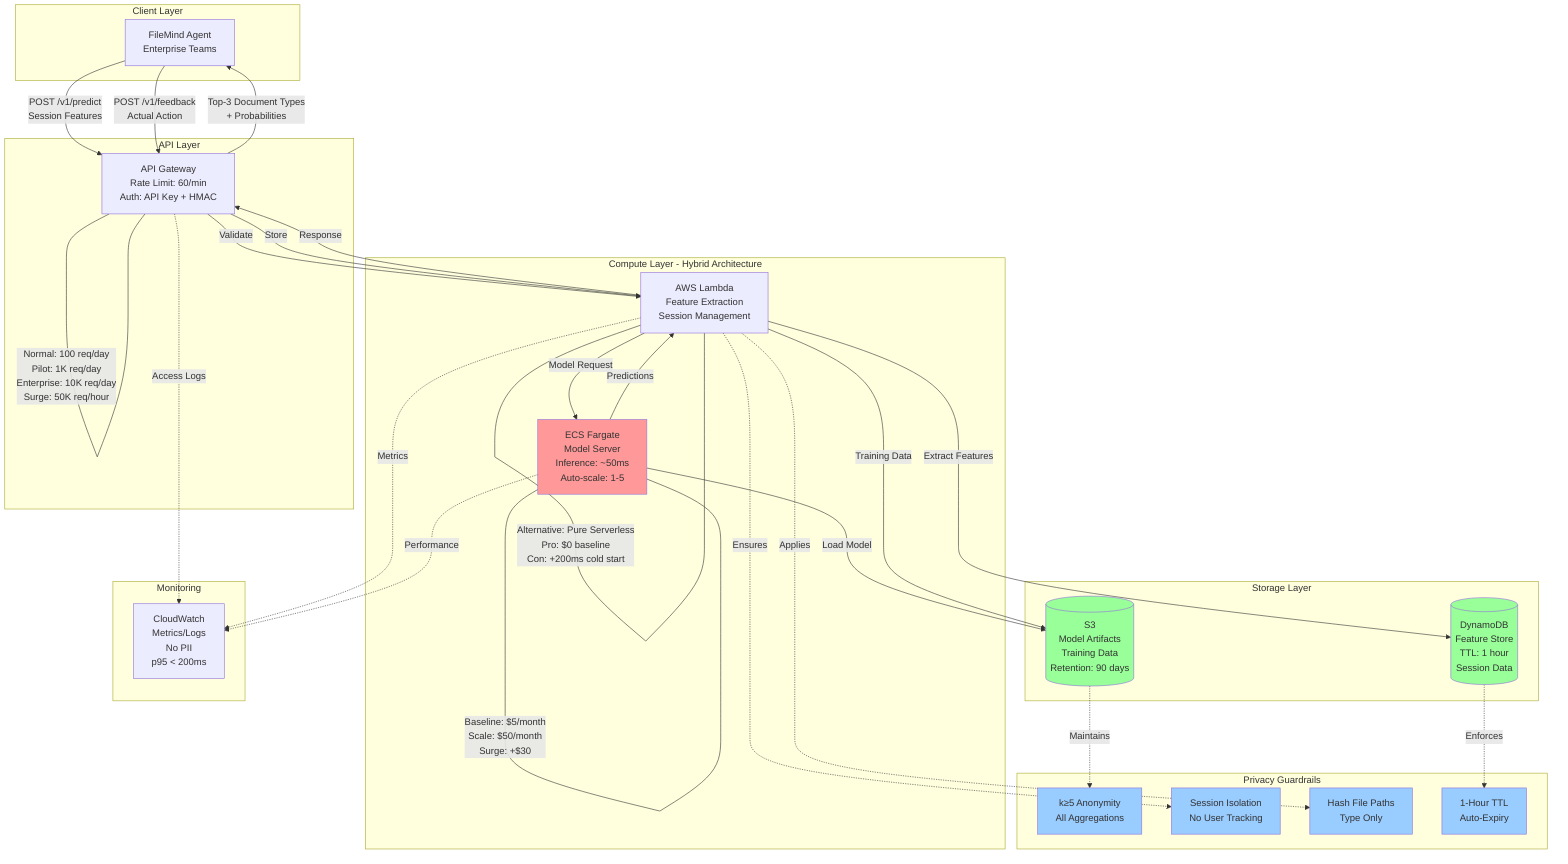 flowchart TB
    subgraph "Client Layer"
        FM[FileMind Agent<br/>Enterprise Teams]
    end

    subgraph "API Layer"
        Gateway[API Gateway<br/>Rate Limit: 60/min<br/>Auth: API Key + HMAC]
    end

    subgraph "Compute Layer - Hybrid Architecture"
        Lambda[AWS Lambda<br/>Feature Extraction<br/>Session Management]
        Fargate[ECS Fargate<br/>Model Server<br/>Inference: ~50ms<br/>Auto-scale: 1-5]
    end

    subgraph "Storage Layer"
        DynamoDB[(DynamoDB<br/>Feature Store<br/>TTL: 1 hour<br/>Session Data)]
        S3[(S3<br/>Model Artifacts<br/>Training Data<br/>Retention: 90 days)]
    end

    subgraph "Monitoring"
        CW[CloudWatch<br/>Metrics/Logs<br/>No PII<br/>p95 < 200ms]
    end

    subgraph "Privacy Guardrails"
        direction LR
        PG1[k≥5 Anonymity<br/>All Aggregations]
        PG2[Session Isolation<br/>No User Tracking]
        PG3[Hash File Paths<br/>Type Only]
        PG4[1-Hour TTL<br/>Auto-Expiry]
    end

    %% Main Flow
    FM -->|POST /v1/predict<br/>Session Features| Gateway
    Gateway -->|Validate| Lambda
    Lambda -->|Extract Features| DynamoDB
    Lambda -->|Model Request| Fargate
    Fargate -->|Load Model| S3
    Fargate -->|Predictions| Lambda
    Lambda -->|Response| Gateway
    Gateway -->|Top-3 Document Types<br/>+ Probabilities| FM

    %% Feedback Loop
    FM -->|POST /v1/feedback<br/>Actual Action| Gateway
    Gateway -->|Store| Lambda
    Lambda -->|Training Data| S3

    %% Monitoring Flow
    Lambda -.->|Metrics| CW
    Fargate -.->|Performance| CW
    Gateway -.->|Access Logs| CW

    %% Privacy Application
    DynamoDB -.->|Enforces| PG4
    Lambda -.->|Applies| PG3
    S3 -.->|Maintains| PG1
    Lambda -.->|Ensures| PG2

    %% Annotations
    classDef critical fill:#ff9999
    classDef privacy fill:#99ccff
    classDef storage fill:#99ff99

    class Fargate critical
    class PG1,PG2,PG3,PG4 privacy
    class DynamoDB,S3 storage

    %% Performance & Scale Notes
    Gateway ---|"Normal: 100 req/day<br/>Pilot: 1K req/day<br/>Enterprise: 10K req/day<br/>Surge: 50K req/hour"|Gateway

    %% Cost Optimization
    Fargate ---|"Baseline: $5/month<br/>Scale: $50/month<br/>Surge: +$30"|Fargate

    %% Trade-off Decisions
    Lambda ---|"Alternative: Pure Serverless<br/>Pro: $0 baseline<br/>Con: +200ms cold start"|Lambda